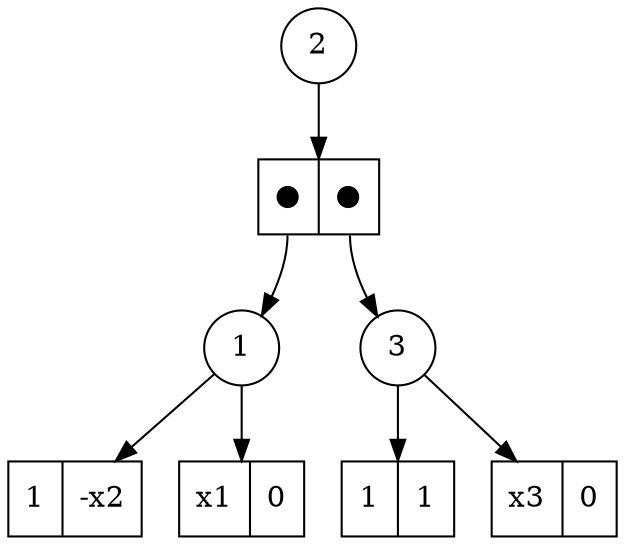 digraph G {
	Dec_0_1 [shape=circle, label="2"]
	Dec_0_1 -> Ele_1_11
	Ele_1_11 [shape=record,label="<f0> ●|<f1> ●"]
	Ele_1_11:f0 -> Dec_2_16
	Dec_2_16 [shape=circle, label="1"]
	Dec_2_16 -> Ele_3_29
	Ele_3_29 [shape=record,label="<f0> 1|<f1> -x2"]
	Dec_2_16 -> Ele_3_30
	Ele_3_30 [shape=record,label="<f0> x1|<f1> 0"]
	Ele_1_11:f1 -> Dec_2_17
	Dec_2_17 [shape=circle, label="3"]
	Dec_2_17 -> Ele_3_31
	Ele_3_31 [shape=record,label="<f0> 1|<f1> 1"]
	Dec_2_17 -> Ele_3_32
	Ele_3_32 [shape=record,label="<f0> x3|<f1> 0"]
}
